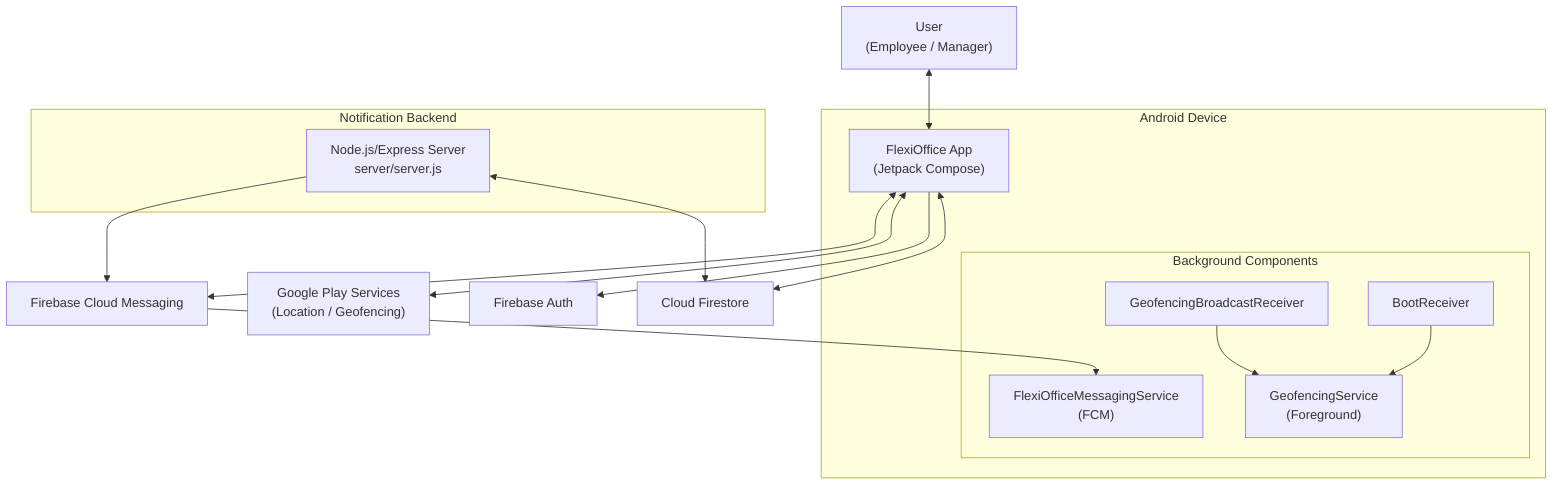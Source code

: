 %% System Context Diagram for FlexiOffice
flowchart TB
  user["User\n(Employee / Manager)"]
  subgraph device[Android Device]
    app["FlexiOffice App\n(Jetpack Compose)"]
    subgraph bg[Background Components]
      fcmSvc["FlexiOfficeMessagingService\n(FCM)"]
      geoSvc["GeofencingService\n(Foreground)"]
      brGeofence["GeofencingBroadcastReceiver"]
      brBoot["BootReceiver"]
    end
  end
  gps["Google Play Services\n(Location / Geofencing)"]
  fauth["Firebase Auth"]
  fs["Cloud Firestore"]
  fcm["Firebase Cloud Messaging"]
  subgraph backend[Notification Backend]
    node["Node.js/Express Server\nserver/server.js"]
  end

  user <--> app
  app --> fauth
  app <--> fs
  app <--> fcm
  app <--> gps
  node <--> fs
  node --> fcm
  fcm --> fcmSvc
  brGeofence --> geoSvc
  brBoot --> geoSvc
